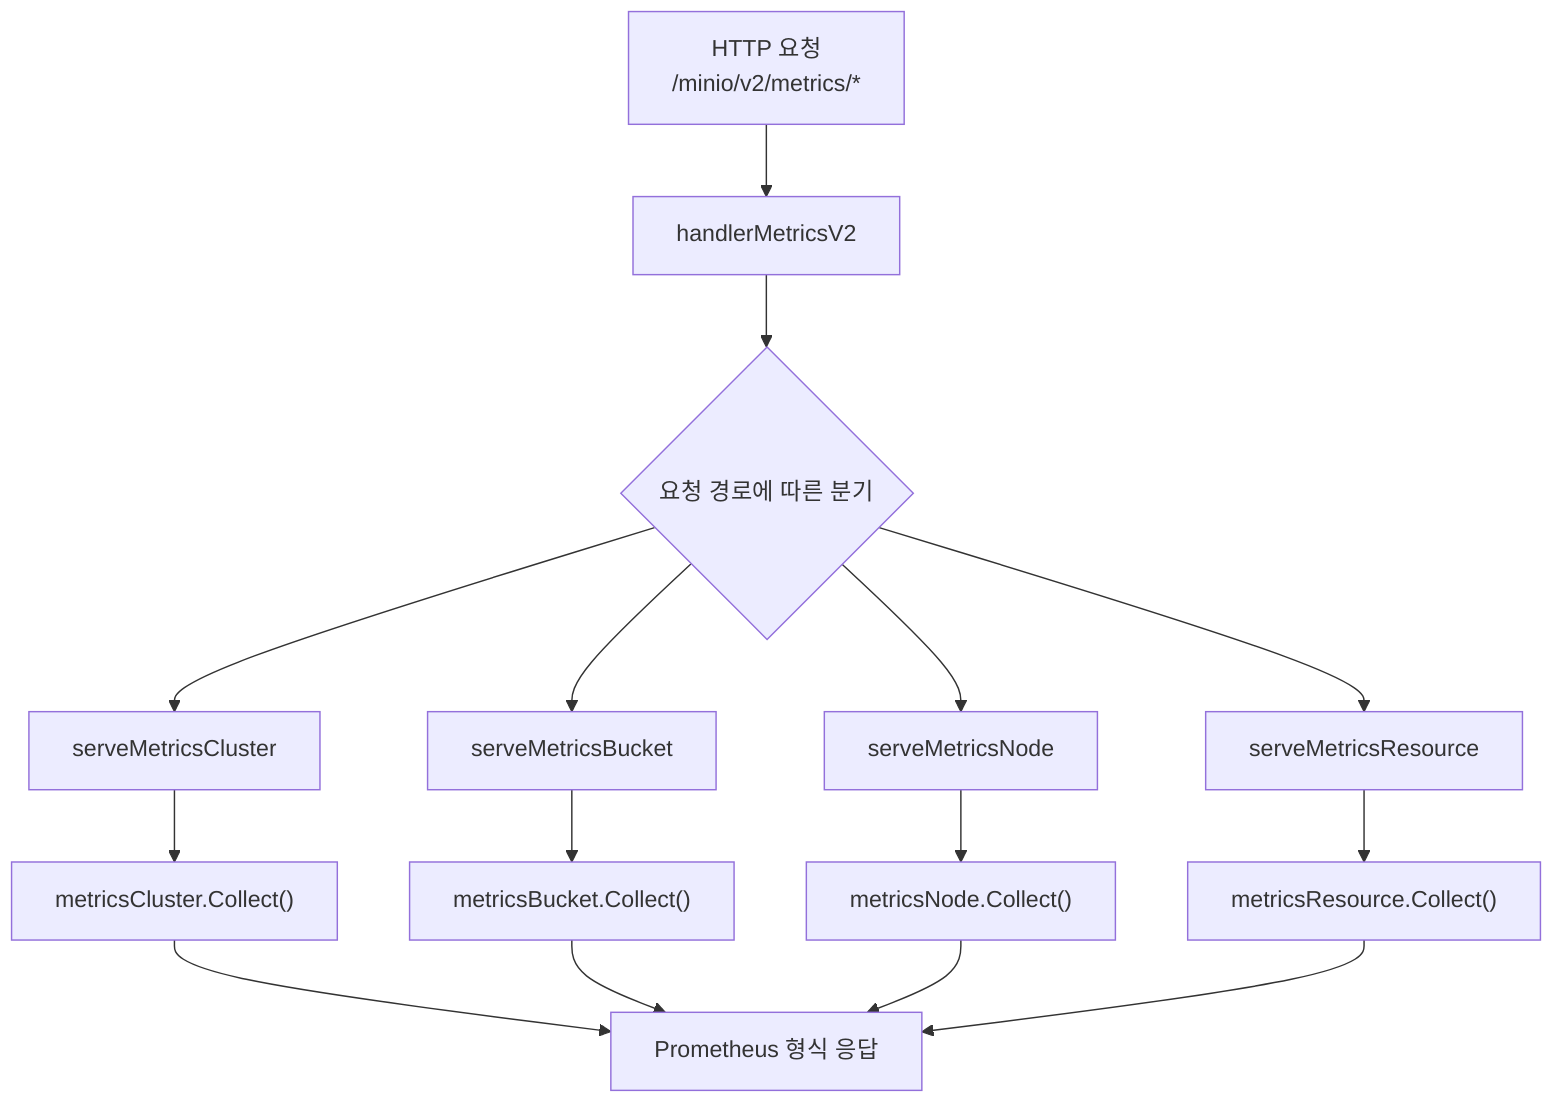 flowchart TD
    http_req["HTTP 요청<br>/minio/v2/metrics/*"] --> handler["handlerMetricsV2"]
    handler --> route_check{"요청 경로에 따른 분기"}
    route_check --> cluster["serveMetricsCluster"] & bucket["serveMetricsBucket"] & node["serveMetricsNode"] & resource["serveMetricsResource"]
    cluster --> cluster_collect["metricsCluster.Collect()"]
    bucket --> bucket_collect["metricsBucket.Collect()"]
    node --> node_collect["metricsNode.Collect()"]
    resource --> resource_collect["metricsResource.Collect()"]
    cluster_collect --> prometheus_resp["Prometheus 형식 응답"]
    bucket_collect --> prometheus_resp
    node_collect --> prometheus_resp
    resource_collect --> prometheus_resp

    click route_check "https://github.com/minio/minio/blob/RELEASE.2025-02-03T21-03-04Z/cmd/metrics-router.go#L63"
